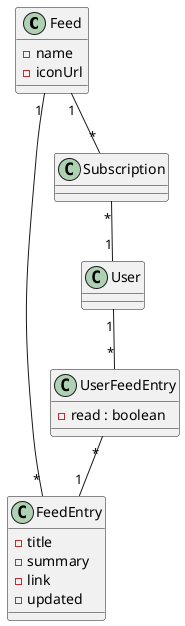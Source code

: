 @startuml

Feed "1" -- "*" FeedEntry
Feed "1" -- "*" Subscription
Subscription "*" -- "1" User
User "1" -- "*" UserFeedEntry
UserFeedEntry "*" -- "1" FeedEntry

class Feed {
  - name
  - iconUrl
}

class FeedEntry {
  - title
  - summary
  - link
  - updated
}

class UserFeedEntry {
  - read : boolean
}
@enduml

